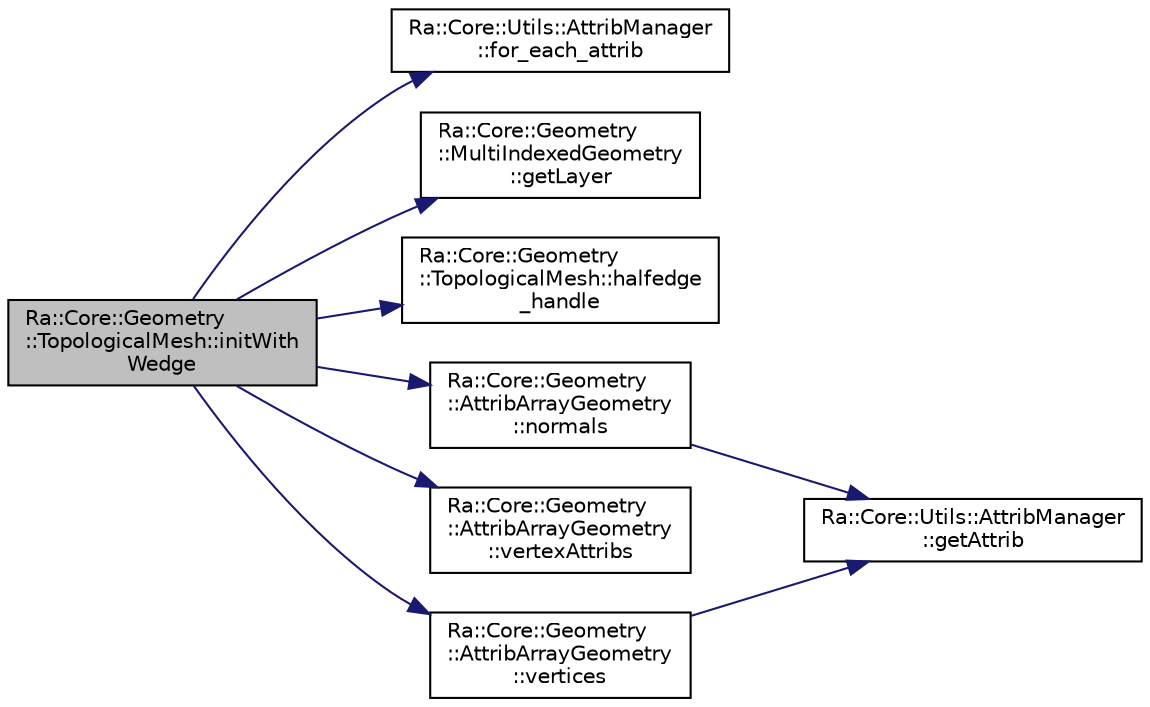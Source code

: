 digraph "Ra::Core::Geometry::TopologicalMesh::initWithWedge"
{
 // INTERACTIVE_SVG=YES
 // LATEX_PDF_SIZE
  edge [fontname="Helvetica",fontsize="10",labelfontname="Helvetica",labelfontsize="10"];
  node [fontname="Helvetica",fontsize="10",shape=record];
  rankdir="LR";
  Node1 [label="Ra::Core::Geometry\l::TopologicalMesh::initWith\lWedge",height=0.2,width=0.4,color="black", fillcolor="grey75", style="filled", fontcolor="black",tooltip=" "];
  Node1 -> Node2 [color="midnightblue",fontsize="10",style="solid",fontname="Helvetica"];
  Node2 [label="Ra::Core::Utils::AttribManager\l::for_each_attrib",height=0.2,width=0.4,color="black", fillcolor="white", style="filled",URL="$classRa_1_1Core_1_1Utils_1_1AttribManager.html#aebe4f9163305d76dec2fc1b8c34d68fb",tooltip=" "];
  Node1 -> Node3 [color="midnightblue",fontsize="10",style="solid",fontname="Helvetica"];
  Node3 [label="Ra::Core::Geometry\l::MultiIndexedGeometry\l::getLayer",height=0.2,width=0.4,color="black", fillcolor="white", style="filled",URL="$classRa_1_1Core_1_1Geometry_1_1MultiIndexedGeometry.html#a09ce4cede90c87b596f0a942d175697e",tooltip="Read-only access to a layer."];
  Node1 -> Node4 [color="midnightblue",fontsize="10",style="solid",fontname="Helvetica"];
  Node4 [label="Ra::Core::Geometry\l::TopologicalMesh::halfedge\l_handle",height=0.2,width=0.4,color="black", fillcolor="white", style="filled",URL="$classRa_1_1Core_1_1Geometry_1_1TopologicalMesh.html#afaacfdb6d79a9ccac45b78eba989d41d",tooltip=" "];
  Node1 -> Node5 [color="midnightblue",fontsize="10",style="solid",fontname="Helvetica"];
  Node5 [label="Ra::Core::Geometry\l::AttribArrayGeometry\l::normals",height=0.2,width=0.4,color="black", fillcolor="white", style="filled",URL="$classRa_1_1Core_1_1Geometry_1_1AttribArrayGeometry.html#abfd2320cb73c0cb14805c234af594b5e",tooltip="Access the vertices normals."];
  Node5 -> Node6 [color="midnightblue",fontsize="10",style="solid",fontname="Helvetica"];
  Node6 [label="Ra::Core::Utils::AttribManager\l::getAttrib",height=0.2,width=0.4,color="black", fillcolor="white", style="filled",URL="$classRa_1_1Core_1_1Utils_1_1AttribManager.html#ae0cb7281ec72606a5392602b4ea50d2c",tooltip=" "];
  Node1 -> Node7 [color="midnightblue",fontsize="10",style="solid",fontname="Helvetica"];
  Node7 [label="Ra::Core::Geometry\l::AttribArrayGeometry\l::vertexAttribs",height=0.2,width=0.4,color="black", fillcolor="white", style="filled",URL="$classRa_1_1Core_1_1Geometry_1_1AttribArrayGeometry.html#afb7540bb4cee8ad41bcb15d1dcb118a6",tooltip=" "];
  Node1 -> Node8 [color="midnightblue",fontsize="10",style="solid",fontname="Helvetica"];
  Node8 [label="Ra::Core::Geometry\l::AttribArrayGeometry\l::vertices",height=0.2,width=0.4,color="black", fillcolor="white", style="filled",URL="$classRa_1_1Core_1_1Geometry_1_1AttribArrayGeometry.html#acabe05880d71a8dc4406964c258fff5a",tooltip="Access the vertices positions."];
  Node8 -> Node6 [color="midnightblue",fontsize="10",style="solid",fontname="Helvetica"];
}
